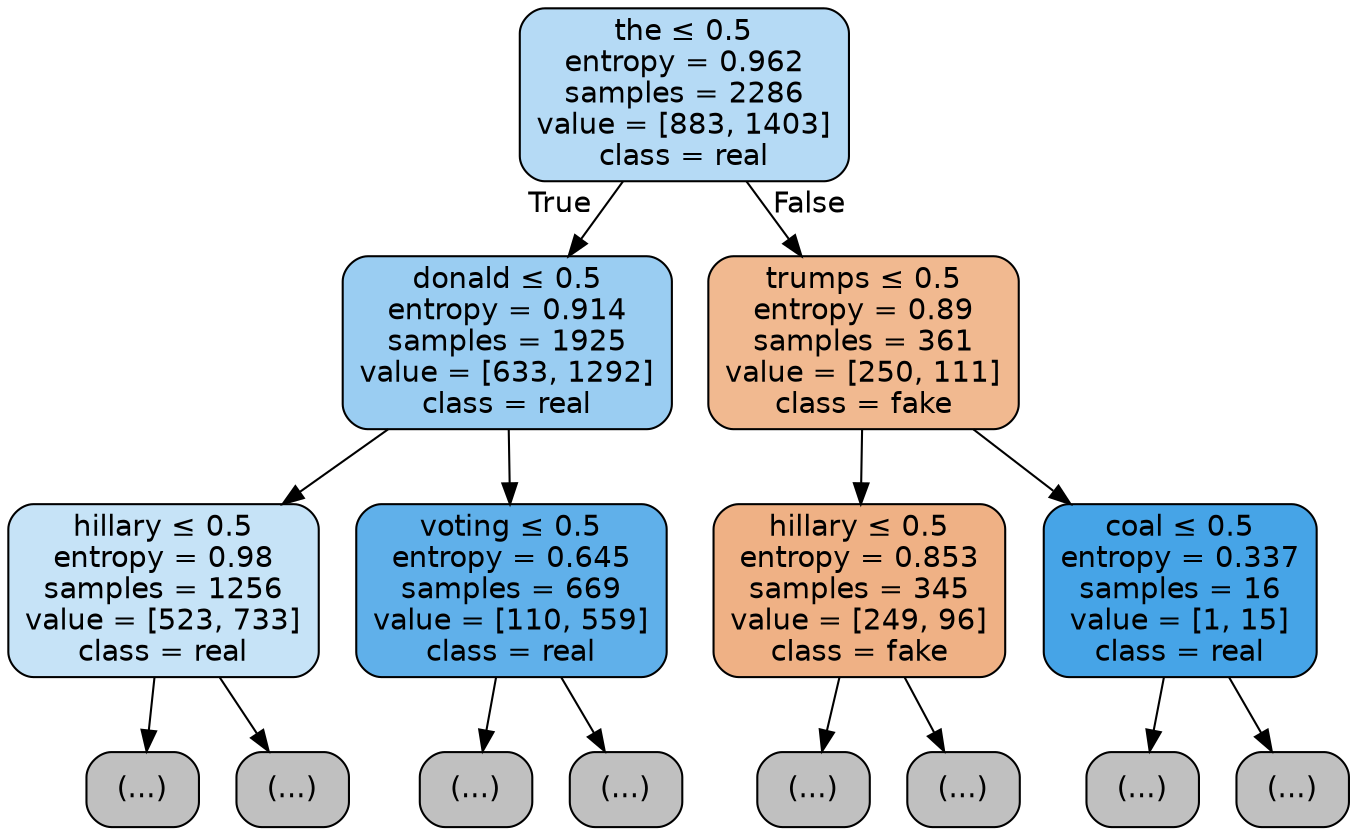 digraph Tree {
node [shape=box, style="filled, rounded", color="black", fontname=helvetica] ;
edge [fontname=helvetica] ;
0 [label=<the &le; 0.5<br/>entropy = 0.962<br/>samples = 2286<br/>value = [883, 1403]<br/>class = real>, fillcolor="#399de55f"] ;
1 [label=<donald &le; 0.5<br/>entropy = 0.914<br/>samples = 1925<br/>value = [633, 1292]<br/>class = real>, fillcolor="#399de582"] ;
0 -> 1 [labeldistance=2.5, labelangle=45, headlabel="True"] ;
2 [label=<hillary &le; 0.5<br/>entropy = 0.98<br/>samples = 1256<br/>value = [523, 733]<br/>class = real>, fillcolor="#399de549"] ;
1 -> 2 ;
3 [label="(...)", fillcolor="#C0C0C0"] ;
2 -> 3 ;
286 [label="(...)", fillcolor="#C0C0C0"] ;
2 -> 286 ;
293 [label=<voting &le; 0.5<br/>entropy = 0.645<br/>samples = 669<br/>value = [110, 559]<br/>class = real>, fillcolor="#399de5cd"] ;
1 -> 293 ;
294 [label="(...)", fillcolor="#C0C0C0"] ;
293 -> 294 ;
453 [label="(...)", fillcolor="#C0C0C0"] ;
293 -> 453 ;
454 [label=<trumps &le; 0.5<br/>entropy = 0.89<br/>samples = 361<br/>value = [250, 111]<br/>class = fake>, fillcolor="#e581398e"] ;
0 -> 454 [labeldistance=2.5, labelangle=-45, headlabel="False"] ;
455 [label=<hillary &le; 0.5<br/>entropy = 0.853<br/>samples = 345<br/>value = [249, 96]<br/>class = fake>, fillcolor="#e581399d"] ;
454 -> 455 ;
456 [label="(...)", fillcolor="#C0C0C0"] ;
455 -> 456 ;
591 [label="(...)", fillcolor="#C0C0C0"] ;
455 -> 591 ;
592 [label=<coal &le; 0.5<br/>entropy = 0.337<br/>samples = 16<br/>value = [1, 15]<br/>class = real>, fillcolor="#399de5ee"] ;
454 -> 592 ;
593 [label="(...)", fillcolor="#C0C0C0"] ;
592 -> 593 ;
594 [label="(...)", fillcolor="#C0C0C0"] ;
592 -> 594 ;
}